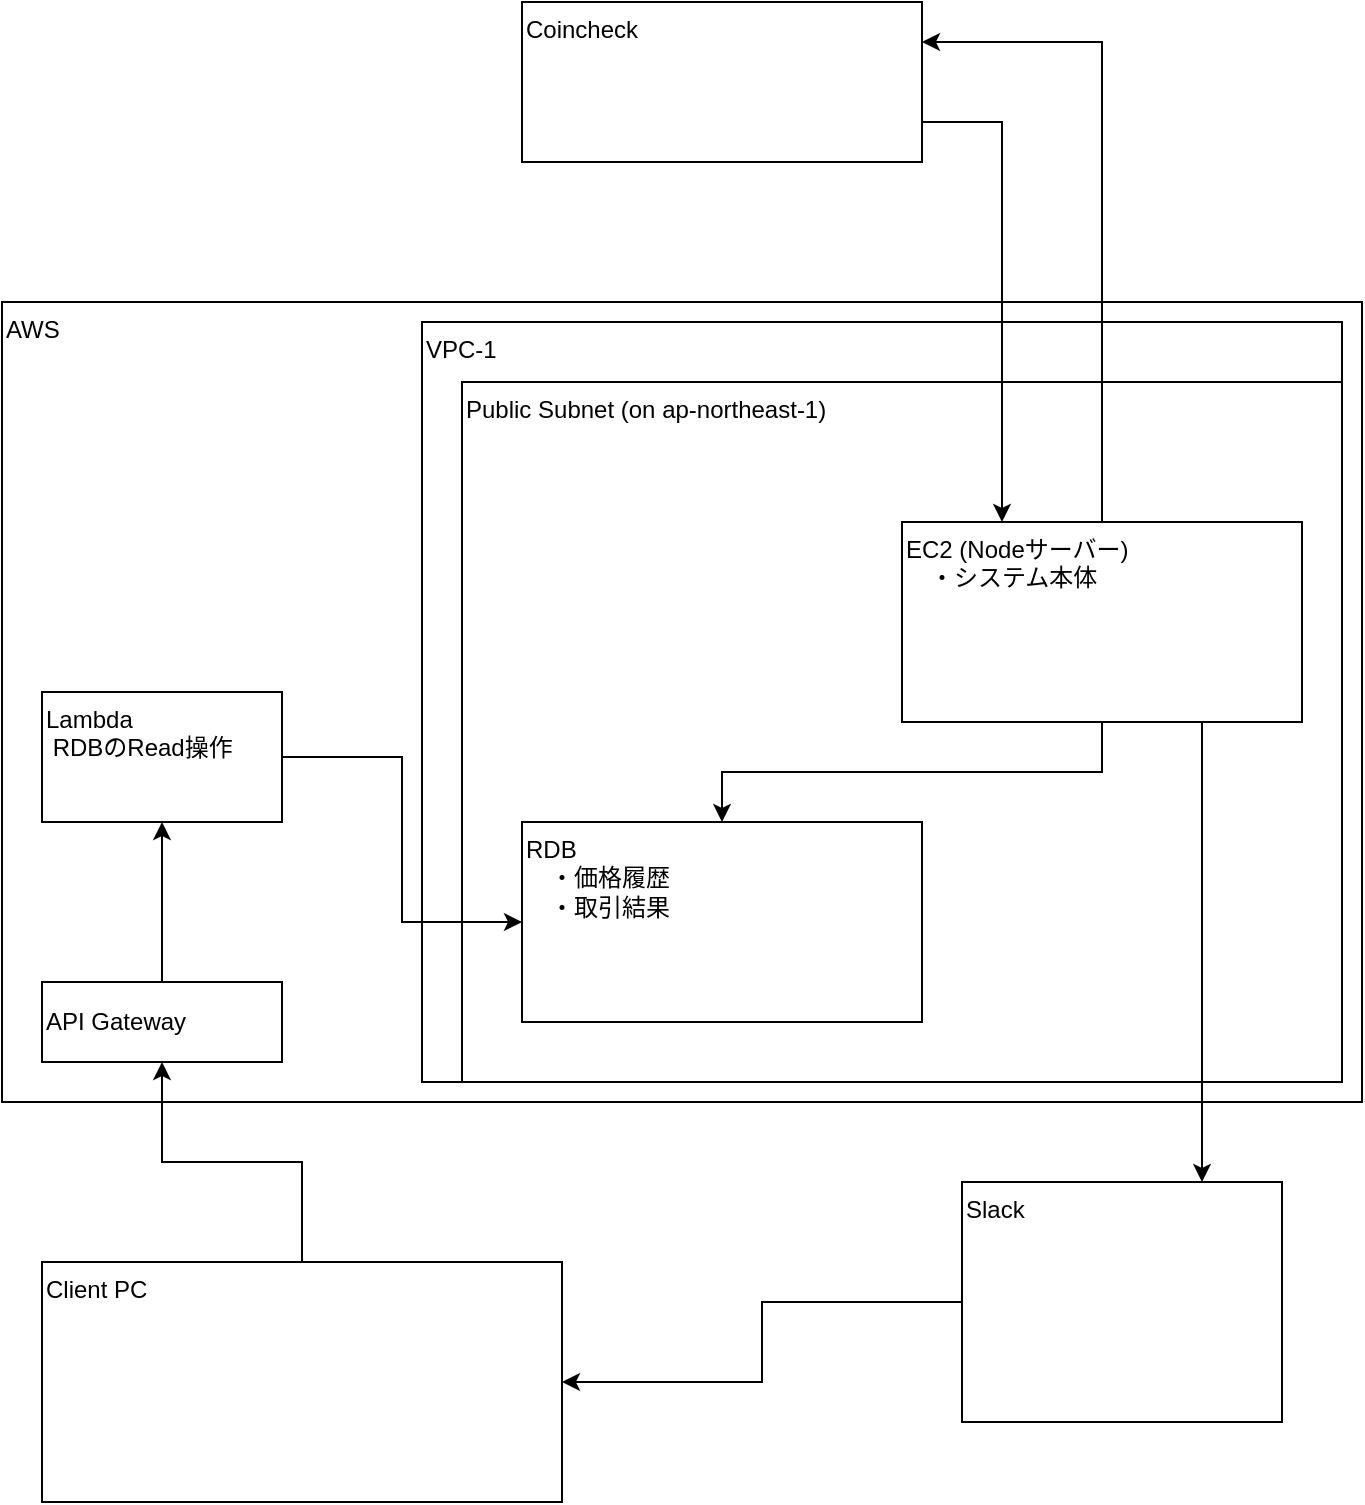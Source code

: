 <mxfile version="14.5.1" type="device"><diagram id="Mwl6L3G5jiN8sg6T6a8i" name="ページ1"><mxGraphModel dx="1102" dy="682" grid="1" gridSize="10" guides="1" tooltips="1" connect="1" arrows="1" fold="1" page="1" pageScale="1" pageWidth="827" pageHeight="1169" math="0" shadow="0"><root><mxCell id="0"/><mxCell id="1" parent="0"/><mxCell id="kywWPrKTPvVBWzC8sztD-1" value="AWS" style="rounded=0;whiteSpace=wrap;html=1;align=left;verticalAlign=top;" vertex="1" parent="1"><mxGeometry x="80" y="280" width="680" height="400" as="geometry"/></mxCell><mxCell id="kywWPrKTPvVBWzC8sztD-2" value="VPC-1" style="rounded=0;whiteSpace=wrap;html=1;align=left;verticalAlign=top;" vertex="1" parent="1"><mxGeometry x="290" y="290" width="460" height="380" as="geometry"/></mxCell><mxCell id="kywWPrKTPvVBWzC8sztD-3" value="Public Subnet (on ap-northeast-1)" style="rounded=0;whiteSpace=wrap;html=1;align=left;verticalAlign=top;" vertex="1" parent="1"><mxGeometry x="310" y="320" width="440" height="350" as="geometry"/></mxCell><mxCell id="kywWPrKTPvVBWzC8sztD-5" value="RDB&lt;br&gt;　・価格履歴&lt;br&gt;　・取引結果" style="rounded=0;whiteSpace=wrap;html=1;align=left;verticalAlign=top;" vertex="1" parent="1"><mxGeometry x="340" y="540" width="200" height="100" as="geometry"/></mxCell><mxCell id="kywWPrKTPvVBWzC8sztD-8" style="edgeStyle=orthogonalEdgeStyle;rounded=0;orthogonalLoop=1;jettySize=auto;html=1;exitX=0.5;exitY=0;exitDx=0;exitDy=0;entryX=1;entryY=0.25;entryDx=0;entryDy=0;" edge="1" parent="1" source="kywWPrKTPvVBWzC8sztD-6" target="kywWPrKTPvVBWzC8sztD-7"><mxGeometry relative="1" as="geometry"><Array as="points"><mxPoint x="630" y="150"/></Array></mxGeometry></mxCell><mxCell id="kywWPrKTPvVBWzC8sztD-10" style="edgeStyle=orthogonalEdgeStyle;rounded=0;orthogonalLoop=1;jettySize=auto;html=1;exitX=0.5;exitY=1;exitDx=0;exitDy=0;entryX=0.5;entryY=0;entryDx=0;entryDy=0;" edge="1" parent="1" source="kywWPrKTPvVBWzC8sztD-6" target="kywWPrKTPvVBWzC8sztD-5"><mxGeometry relative="1" as="geometry"/></mxCell><mxCell id="kywWPrKTPvVBWzC8sztD-12" style="edgeStyle=orthogonalEdgeStyle;rounded=0;orthogonalLoop=1;jettySize=auto;html=1;exitX=0.75;exitY=1;exitDx=0;exitDy=0;entryX=0.75;entryY=0;entryDx=0;entryDy=0;" edge="1" parent="1" source="kywWPrKTPvVBWzC8sztD-6" target="kywWPrKTPvVBWzC8sztD-11"><mxGeometry relative="1" as="geometry"/></mxCell><mxCell id="kywWPrKTPvVBWzC8sztD-6" value="EC2 (Nodeサーバー)&lt;br&gt;　・システム本体" style="rounded=0;whiteSpace=wrap;html=1;align=left;verticalAlign=top;" vertex="1" parent="1"><mxGeometry x="530" y="390" width="200" height="100" as="geometry"/></mxCell><mxCell id="kywWPrKTPvVBWzC8sztD-16" style="edgeStyle=orthogonalEdgeStyle;rounded=0;orthogonalLoop=1;jettySize=auto;html=1;exitX=1;exitY=0.75;exitDx=0;exitDy=0;entryX=0.25;entryY=0;entryDx=0;entryDy=0;" edge="1" parent="1" source="kywWPrKTPvVBWzC8sztD-7" target="kywWPrKTPvVBWzC8sztD-6"><mxGeometry relative="1" as="geometry"/></mxCell><mxCell id="kywWPrKTPvVBWzC8sztD-7" value="Coincheck" style="rounded=0;whiteSpace=wrap;html=1;align=left;verticalAlign=top;" vertex="1" parent="1"><mxGeometry x="340" y="130" width="200" height="80" as="geometry"/></mxCell><mxCell id="kywWPrKTPvVBWzC8sztD-21" style="edgeStyle=orthogonalEdgeStyle;rounded=0;orthogonalLoop=1;jettySize=auto;html=1;exitX=0;exitY=0.5;exitDx=0;exitDy=0;entryX=1;entryY=0.5;entryDx=0;entryDy=0;" edge="1" parent="1" source="kywWPrKTPvVBWzC8sztD-11" target="kywWPrKTPvVBWzC8sztD-17"><mxGeometry relative="1" as="geometry"/></mxCell><mxCell id="kywWPrKTPvVBWzC8sztD-11" value="Slack" style="rounded=0;whiteSpace=wrap;html=1;align=left;verticalAlign=top;" vertex="1" parent="1"><mxGeometry x="560" y="720" width="160" height="120" as="geometry"/></mxCell><mxCell id="kywWPrKTPvVBWzC8sztD-19" style="edgeStyle=orthogonalEdgeStyle;rounded=0;orthogonalLoop=1;jettySize=auto;html=1;exitX=0.5;exitY=0;exitDx=0;exitDy=0;entryX=0.5;entryY=1;entryDx=0;entryDy=0;" edge="1" parent="1" source="kywWPrKTPvVBWzC8sztD-13" target="kywWPrKTPvVBWzC8sztD-14"><mxGeometry relative="1" as="geometry"/></mxCell><mxCell id="kywWPrKTPvVBWzC8sztD-13" value="API Gateway" style="rounded=0;whiteSpace=wrap;html=1;align=left;" vertex="1" parent="1"><mxGeometry x="100" y="620" width="120" height="40" as="geometry"/></mxCell><mxCell id="kywWPrKTPvVBWzC8sztD-20" style="edgeStyle=orthogonalEdgeStyle;rounded=0;orthogonalLoop=1;jettySize=auto;html=1;exitX=1;exitY=0.5;exitDx=0;exitDy=0;entryX=0;entryY=0.5;entryDx=0;entryDy=0;" edge="1" parent="1" source="kywWPrKTPvVBWzC8sztD-14" target="kywWPrKTPvVBWzC8sztD-5"><mxGeometry relative="1" as="geometry"/></mxCell><mxCell id="kywWPrKTPvVBWzC8sztD-14" value="Lambda&lt;br&gt;&amp;nbsp;RDBのRead操作" style="rounded=0;whiteSpace=wrap;html=1;align=left;verticalAlign=top;" vertex="1" parent="1"><mxGeometry x="100" y="475" width="120" height="65" as="geometry"/></mxCell><mxCell id="kywWPrKTPvVBWzC8sztD-18" style="edgeStyle=orthogonalEdgeStyle;rounded=0;orthogonalLoop=1;jettySize=auto;html=1;entryX=0.5;entryY=1;entryDx=0;entryDy=0;" edge="1" parent="1" source="kywWPrKTPvVBWzC8sztD-17" target="kywWPrKTPvVBWzC8sztD-13"><mxGeometry relative="1" as="geometry"/></mxCell><mxCell id="kywWPrKTPvVBWzC8sztD-17" value="Client PC" style="rounded=0;whiteSpace=wrap;html=1;align=left;verticalAlign=top;" vertex="1" parent="1"><mxGeometry x="100" y="760" width="260" height="120" as="geometry"/></mxCell></root></mxGraphModel></diagram></mxfile>